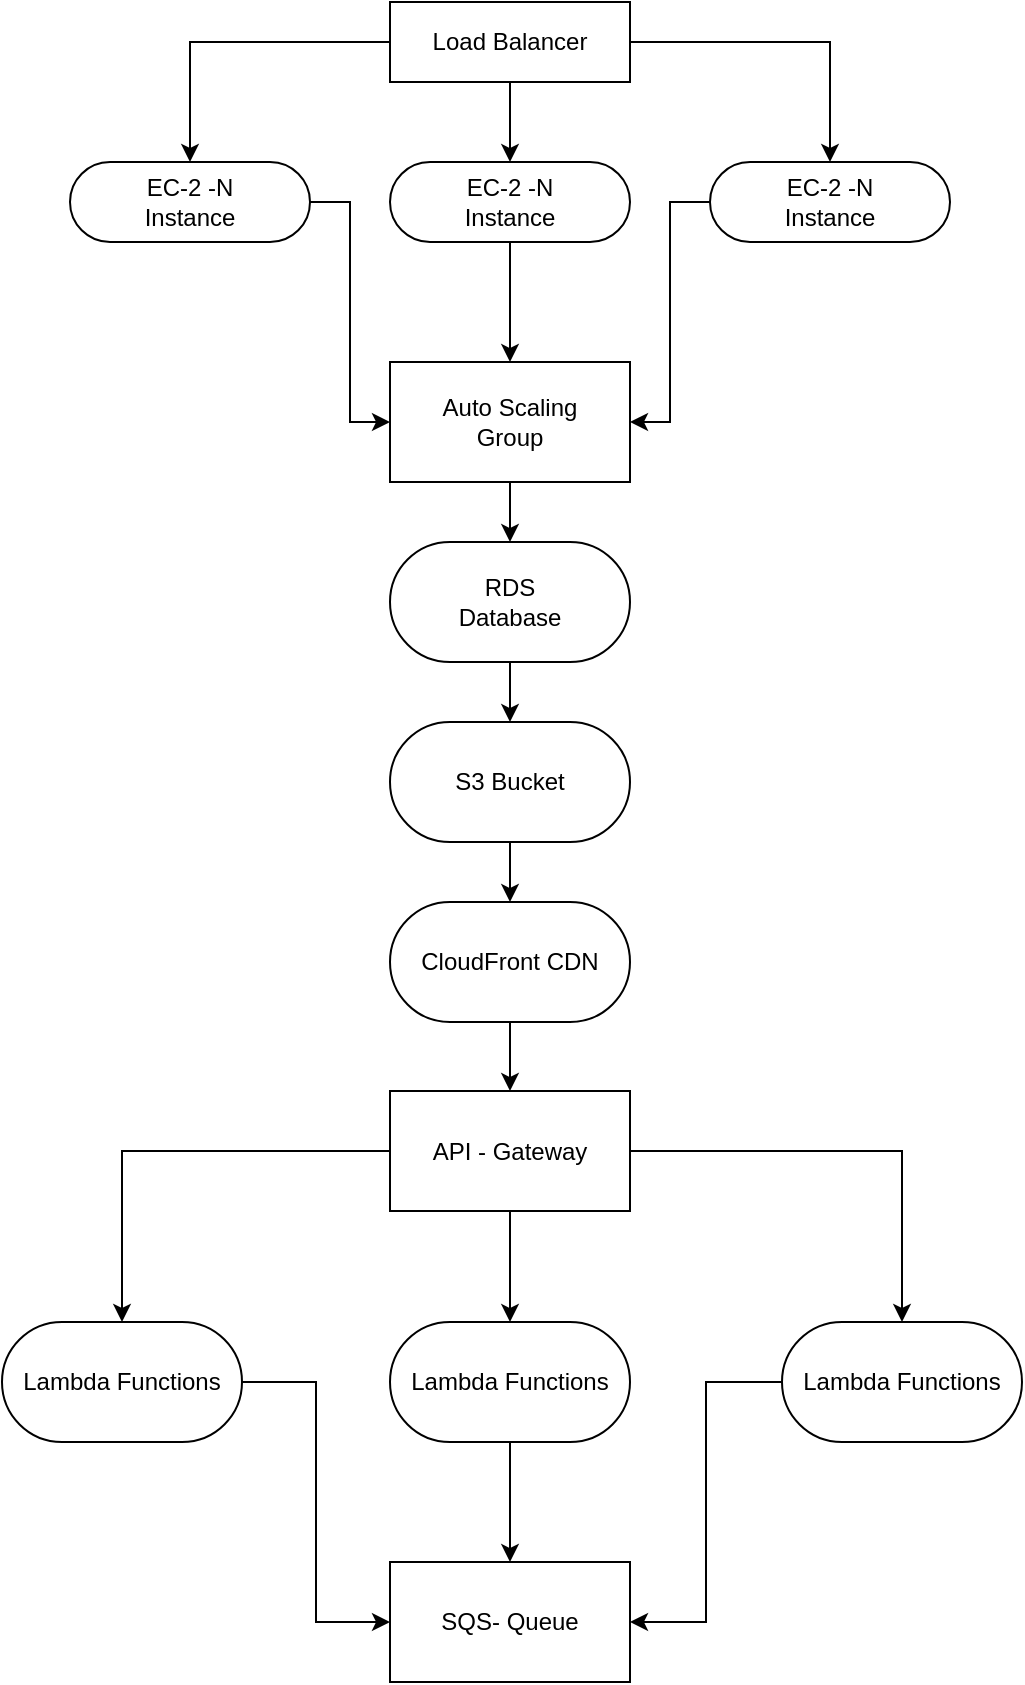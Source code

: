 <mxfile version="21.3.4" type="device">
  <diagram name="Сторінка-1" id="i52O0ATWk2Mw_4MrjkSr">
    <mxGraphModel dx="1050" dy="549" grid="1" gridSize="10" guides="1" tooltips="1" connect="1" arrows="1" fold="1" page="1" pageScale="1" pageWidth="827" pageHeight="1169" math="0" shadow="0">
      <root>
        <mxCell id="0" />
        <mxCell id="1" parent="0" />
        <mxCell id="rQ-EPTmjyhV1wBZU-4e1-5" style="edgeStyle=orthogonalEdgeStyle;rounded=0;orthogonalLoop=1;jettySize=auto;html=1;entryX=0.5;entryY=0;entryDx=0;entryDy=0;" edge="1" parent="1" source="rQ-EPTmjyhV1wBZU-4e1-1" target="rQ-EPTmjyhV1wBZU-4e1-4">
          <mxGeometry relative="1" as="geometry" />
        </mxCell>
        <mxCell id="rQ-EPTmjyhV1wBZU-4e1-7" style="edgeStyle=orthogonalEdgeStyle;rounded=0;orthogonalLoop=1;jettySize=auto;html=1;entryX=0.5;entryY=0;entryDx=0;entryDy=0;" edge="1" parent="1" source="rQ-EPTmjyhV1wBZU-4e1-1" target="rQ-EPTmjyhV1wBZU-4e1-6">
          <mxGeometry relative="1" as="geometry" />
        </mxCell>
        <mxCell id="rQ-EPTmjyhV1wBZU-4e1-9" style="edgeStyle=orthogonalEdgeStyle;rounded=0;orthogonalLoop=1;jettySize=auto;html=1;entryX=0.5;entryY=0;entryDx=0;entryDy=0;" edge="1" parent="1" source="rQ-EPTmjyhV1wBZU-4e1-1" target="rQ-EPTmjyhV1wBZU-4e1-8">
          <mxGeometry relative="1" as="geometry" />
        </mxCell>
        <mxCell id="rQ-EPTmjyhV1wBZU-4e1-1" value="Load Balancer" style="rounded=0;whiteSpace=wrap;html=1;" vertex="1" parent="1">
          <mxGeometry x="354" y="10" width="120" height="40" as="geometry" />
        </mxCell>
        <mxCell id="rQ-EPTmjyhV1wBZU-4e1-12" style="edgeStyle=orthogonalEdgeStyle;rounded=0;orthogonalLoop=1;jettySize=auto;html=1;entryX=0.5;entryY=0;entryDx=0;entryDy=0;" edge="1" parent="1" source="rQ-EPTmjyhV1wBZU-4e1-4" target="rQ-EPTmjyhV1wBZU-4e1-10">
          <mxGeometry relative="1" as="geometry" />
        </mxCell>
        <mxCell id="rQ-EPTmjyhV1wBZU-4e1-4" value="EC-2 -N &lt;br&gt;Instance" style="rounded=1;whiteSpace=wrap;html=1;arcSize=50;" vertex="1" parent="1">
          <mxGeometry x="354" y="90" width="120" height="40" as="geometry" />
        </mxCell>
        <mxCell id="rQ-EPTmjyhV1wBZU-4e1-13" style="edgeStyle=orthogonalEdgeStyle;rounded=0;orthogonalLoop=1;jettySize=auto;html=1;entryX=1;entryY=0.5;entryDx=0;entryDy=0;" edge="1" parent="1" source="rQ-EPTmjyhV1wBZU-4e1-6" target="rQ-EPTmjyhV1wBZU-4e1-10">
          <mxGeometry relative="1" as="geometry" />
        </mxCell>
        <mxCell id="rQ-EPTmjyhV1wBZU-4e1-6" value="EC-2 -N &lt;br&gt;Instance" style="rounded=1;whiteSpace=wrap;html=1;arcSize=50;" vertex="1" parent="1">
          <mxGeometry x="514" y="90" width="120" height="40" as="geometry" />
        </mxCell>
        <mxCell id="rQ-EPTmjyhV1wBZU-4e1-11" style="edgeStyle=orthogonalEdgeStyle;rounded=0;orthogonalLoop=1;jettySize=auto;html=1;entryX=0;entryY=0.5;entryDx=0;entryDy=0;" edge="1" parent="1" source="rQ-EPTmjyhV1wBZU-4e1-8" target="rQ-EPTmjyhV1wBZU-4e1-10">
          <mxGeometry relative="1" as="geometry" />
        </mxCell>
        <mxCell id="rQ-EPTmjyhV1wBZU-4e1-8" value="EC-2 -N &lt;br&gt;Instance" style="rounded=1;whiteSpace=wrap;html=1;arcSize=50;" vertex="1" parent="1">
          <mxGeometry x="194" y="90" width="120" height="40" as="geometry" />
        </mxCell>
        <mxCell id="rQ-EPTmjyhV1wBZU-4e1-39" style="edgeStyle=orthogonalEdgeStyle;rounded=0;orthogonalLoop=1;jettySize=auto;html=1;entryX=0.5;entryY=0;entryDx=0;entryDy=0;" edge="1" parent="1" source="rQ-EPTmjyhV1wBZU-4e1-10" target="rQ-EPTmjyhV1wBZU-4e1-38">
          <mxGeometry relative="1" as="geometry" />
        </mxCell>
        <mxCell id="rQ-EPTmjyhV1wBZU-4e1-10" value="Auto Scaling&lt;br&gt;Group" style="whiteSpace=wrap;html=1;" vertex="1" parent="1">
          <mxGeometry x="354" y="190" width="120" height="60" as="geometry" />
        </mxCell>
        <mxCell id="rQ-EPTmjyhV1wBZU-4e1-42" style="edgeStyle=orthogonalEdgeStyle;rounded=0;orthogonalLoop=1;jettySize=auto;html=1;entryX=0.5;entryY=0;entryDx=0;entryDy=0;" edge="1" parent="1" source="rQ-EPTmjyhV1wBZU-4e1-38" target="rQ-EPTmjyhV1wBZU-4e1-40">
          <mxGeometry relative="1" as="geometry" />
        </mxCell>
        <mxCell id="rQ-EPTmjyhV1wBZU-4e1-38" value="RDS&lt;br&gt;Database" style="rounded=1;whiteSpace=wrap;html=1;arcSize=50;" vertex="1" parent="1">
          <mxGeometry x="354" y="280" width="120" height="60" as="geometry" />
        </mxCell>
        <mxCell id="rQ-EPTmjyhV1wBZU-4e1-44" style="edgeStyle=orthogonalEdgeStyle;rounded=0;orthogonalLoop=1;jettySize=auto;html=1;entryX=0.5;entryY=0;entryDx=0;entryDy=0;" edge="1" parent="1" source="rQ-EPTmjyhV1wBZU-4e1-40" target="rQ-EPTmjyhV1wBZU-4e1-43">
          <mxGeometry relative="1" as="geometry" />
        </mxCell>
        <mxCell id="rQ-EPTmjyhV1wBZU-4e1-40" value="S3 Bucket" style="rounded=1;whiteSpace=wrap;html=1;arcSize=50;" vertex="1" parent="1">
          <mxGeometry x="354" y="370" width="120" height="60" as="geometry" />
        </mxCell>
        <mxCell id="rQ-EPTmjyhV1wBZU-4e1-46" style="edgeStyle=orthogonalEdgeStyle;rounded=0;orthogonalLoop=1;jettySize=auto;html=1;entryX=0.5;entryY=0;entryDx=0;entryDy=0;" edge="1" parent="1" source="rQ-EPTmjyhV1wBZU-4e1-43" target="rQ-EPTmjyhV1wBZU-4e1-45">
          <mxGeometry relative="1" as="geometry" />
        </mxCell>
        <mxCell id="rQ-EPTmjyhV1wBZU-4e1-43" value="CloudFront CDN" style="rounded=1;whiteSpace=wrap;html=1;arcSize=50;" vertex="1" parent="1">
          <mxGeometry x="354" y="460" width="120" height="60" as="geometry" />
        </mxCell>
        <mxCell id="rQ-EPTmjyhV1wBZU-4e1-50" style="edgeStyle=orthogonalEdgeStyle;rounded=0;orthogonalLoop=1;jettySize=auto;html=1;entryX=0.5;entryY=0;entryDx=0;entryDy=0;" edge="1" parent="1" source="rQ-EPTmjyhV1wBZU-4e1-45" target="rQ-EPTmjyhV1wBZU-4e1-48">
          <mxGeometry relative="1" as="geometry" />
        </mxCell>
        <mxCell id="rQ-EPTmjyhV1wBZU-4e1-51" style="edgeStyle=orthogonalEdgeStyle;rounded=0;orthogonalLoop=1;jettySize=auto;html=1;entryX=0.5;entryY=0;entryDx=0;entryDy=0;" edge="1" parent="1" source="rQ-EPTmjyhV1wBZU-4e1-45" target="rQ-EPTmjyhV1wBZU-4e1-47">
          <mxGeometry relative="1" as="geometry" />
        </mxCell>
        <mxCell id="rQ-EPTmjyhV1wBZU-4e1-52" style="edgeStyle=orthogonalEdgeStyle;rounded=0;orthogonalLoop=1;jettySize=auto;html=1;entryX=0.5;entryY=0;entryDx=0;entryDy=0;" edge="1" parent="1" source="rQ-EPTmjyhV1wBZU-4e1-45" target="rQ-EPTmjyhV1wBZU-4e1-49">
          <mxGeometry relative="1" as="geometry" />
        </mxCell>
        <mxCell id="rQ-EPTmjyhV1wBZU-4e1-45" value="API - Gateway" style="rounded=1;whiteSpace=wrap;html=1;arcSize=0;" vertex="1" parent="1">
          <mxGeometry x="354" y="554.5" width="120" height="60" as="geometry" />
        </mxCell>
        <mxCell id="rQ-EPTmjyhV1wBZU-4e1-54" style="edgeStyle=orthogonalEdgeStyle;rounded=0;orthogonalLoop=1;jettySize=auto;html=1;entryX=0;entryY=0.5;entryDx=0;entryDy=0;" edge="1" parent="1" source="rQ-EPTmjyhV1wBZU-4e1-47" target="rQ-EPTmjyhV1wBZU-4e1-53">
          <mxGeometry relative="1" as="geometry" />
        </mxCell>
        <mxCell id="rQ-EPTmjyhV1wBZU-4e1-47" value="Lambda Functions" style="rounded=1;whiteSpace=wrap;html=1;arcSize=50;" vertex="1" parent="1">
          <mxGeometry x="160" y="670" width="120" height="60" as="geometry" />
        </mxCell>
        <mxCell id="rQ-EPTmjyhV1wBZU-4e1-55" style="edgeStyle=orthogonalEdgeStyle;rounded=0;orthogonalLoop=1;jettySize=auto;html=1;entryX=0.5;entryY=0;entryDx=0;entryDy=0;" edge="1" parent="1" source="rQ-EPTmjyhV1wBZU-4e1-48" target="rQ-EPTmjyhV1wBZU-4e1-53">
          <mxGeometry relative="1" as="geometry" />
        </mxCell>
        <mxCell id="rQ-EPTmjyhV1wBZU-4e1-48" value="Lambda Functions" style="rounded=1;whiteSpace=wrap;html=1;arcSize=50;" vertex="1" parent="1">
          <mxGeometry x="354" y="670" width="120" height="60" as="geometry" />
        </mxCell>
        <mxCell id="rQ-EPTmjyhV1wBZU-4e1-56" style="edgeStyle=orthogonalEdgeStyle;rounded=0;orthogonalLoop=1;jettySize=auto;html=1;entryX=1;entryY=0.5;entryDx=0;entryDy=0;" edge="1" parent="1" source="rQ-EPTmjyhV1wBZU-4e1-49" target="rQ-EPTmjyhV1wBZU-4e1-53">
          <mxGeometry relative="1" as="geometry" />
        </mxCell>
        <mxCell id="rQ-EPTmjyhV1wBZU-4e1-49" value="Lambda Functions" style="rounded=1;whiteSpace=wrap;html=1;arcSize=50;" vertex="1" parent="1">
          <mxGeometry x="550" y="670" width="120" height="60" as="geometry" />
        </mxCell>
        <mxCell id="rQ-EPTmjyhV1wBZU-4e1-53" value="SQS- Queue" style="rounded=1;whiteSpace=wrap;html=1;arcSize=0;" vertex="1" parent="1">
          <mxGeometry x="354" y="790" width="120" height="60" as="geometry" />
        </mxCell>
      </root>
    </mxGraphModel>
  </diagram>
</mxfile>
